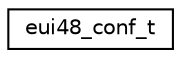 digraph "Graphical Class Hierarchy"
{
 // LATEX_PDF_SIZE
  edge [fontname="Helvetica",fontsize="10",labelfontname="Helvetica",labelfontsize="10"];
  node [fontname="Helvetica",fontsize="10",shape=record];
  rankdir="LR";
  Node0 [label="eui48_conf_t",height=0.2,width=0.4,color="black", fillcolor="white", style="filled",URL="$structeui48__conf__t.html",tooltip="Structure to hold providers for EUI-48 addresses."];
}

